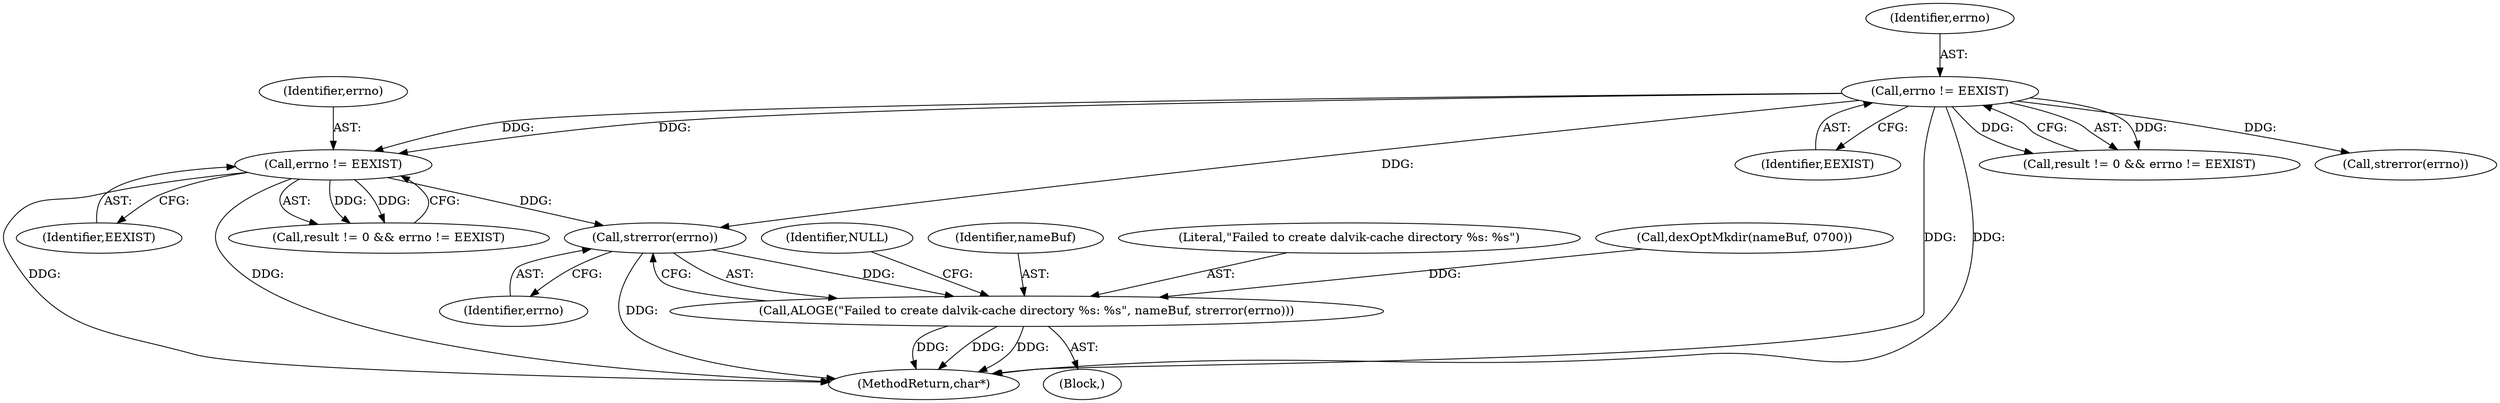 digraph "0_Android_338aeaf28e9981c15d0673b18487dba61eb5447c@API" {
"1000278" [label="(Call,strerror(errno))"];
"1000235" [label="(Call,errno != EEXIST)"];
"1000271" [label="(Call,errno != EEXIST)"];
"1000275" [label="(Call,ALOGE(\"Failed to create dalvik-cache directory %s: %s\", nameBuf, strerror(errno)))"];
"1000271" [label="(Call,errno != EEXIST)"];
"1000237" [label="(Identifier,EEXIST)"];
"1000274" [label="(Block,)"];
"1000276" [label="(Literal,\"Failed to create dalvik-cache directory %s: %s\")"];
"1000297" [label="(MethodReturn,char*)"];
"1000231" [label="(Call,result != 0 && errno != EEXIST)"];
"1000236" [label="(Identifier,errno)"];
"1000263" [label="(Call,dexOptMkdir(nameBuf, 0700))"];
"1000273" [label="(Identifier,EEXIST)"];
"1000235" [label="(Call,errno != EEXIST)"];
"1000278" [label="(Call,strerror(errno))"];
"1000267" [label="(Call,result != 0 && errno != EEXIST)"];
"1000281" [label="(Identifier,NULL)"];
"1000277" [label="(Identifier,nameBuf)"];
"1000275" [label="(Call,ALOGE(\"Failed to create dalvik-cache directory %s: %s\", nameBuf, strerror(errno)))"];
"1000242" [label="(Call,strerror(errno))"];
"1000272" [label="(Identifier,errno)"];
"1000279" [label="(Identifier,errno)"];
"1000278" -> "1000275"  [label="AST: "];
"1000278" -> "1000279"  [label="CFG: "];
"1000279" -> "1000278"  [label="AST: "];
"1000275" -> "1000278"  [label="CFG: "];
"1000278" -> "1000297"  [label="DDG: "];
"1000278" -> "1000275"  [label="DDG: "];
"1000235" -> "1000278"  [label="DDG: "];
"1000271" -> "1000278"  [label="DDG: "];
"1000235" -> "1000231"  [label="AST: "];
"1000235" -> "1000237"  [label="CFG: "];
"1000236" -> "1000235"  [label="AST: "];
"1000237" -> "1000235"  [label="AST: "];
"1000231" -> "1000235"  [label="CFG: "];
"1000235" -> "1000297"  [label="DDG: "];
"1000235" -> "1000297"  [label="DDG: "];
"1000235" -> "1000231"  [label="DDG: "];
"1000235" -> "1000231"  [label="DDG: "];
"1000235" -> "1000242"  [label="DDG: "];
"1000235" -> "1000271"  [label="DDG: "];
"1000235" -> "1000271"  [label="DDG: "];
"1000271" -> "1000267"  [label="AST: "];
"1000271" -> "1000273"  [label="CFG: "];
"1000272" -> "1000271"  [label="AST: "];
"1000273" -> "1000271"  [label="AST: "];
"1000267" -> "1000271"  [label="CFG: "];
"1000271" -> "1000297"  [label="DDG: "];
"1000271" -> "1000297"  [label="DDG: "];
"1000271" -> "1000267"  [label="DDG: "];
"1000271" -> "1000267"  [label="DDG: "];
"1000275" -> "1000274"  [label="AST: "];
"1000276" -> "1000275"  [label="AST: "];
"1000277" -> "1000275"  [label="AST: "];
"1000281" -> "1000275"  [label="CFG: "];
"1000275" -> "1000297"  [label="DDG: "];
"1000275" -> "1000297"  [label="DDG: "];
"1000275" -> "1000297"  [label="DDG: "];
"1000263" -> "1000275"  [label="DDG: "];
}
